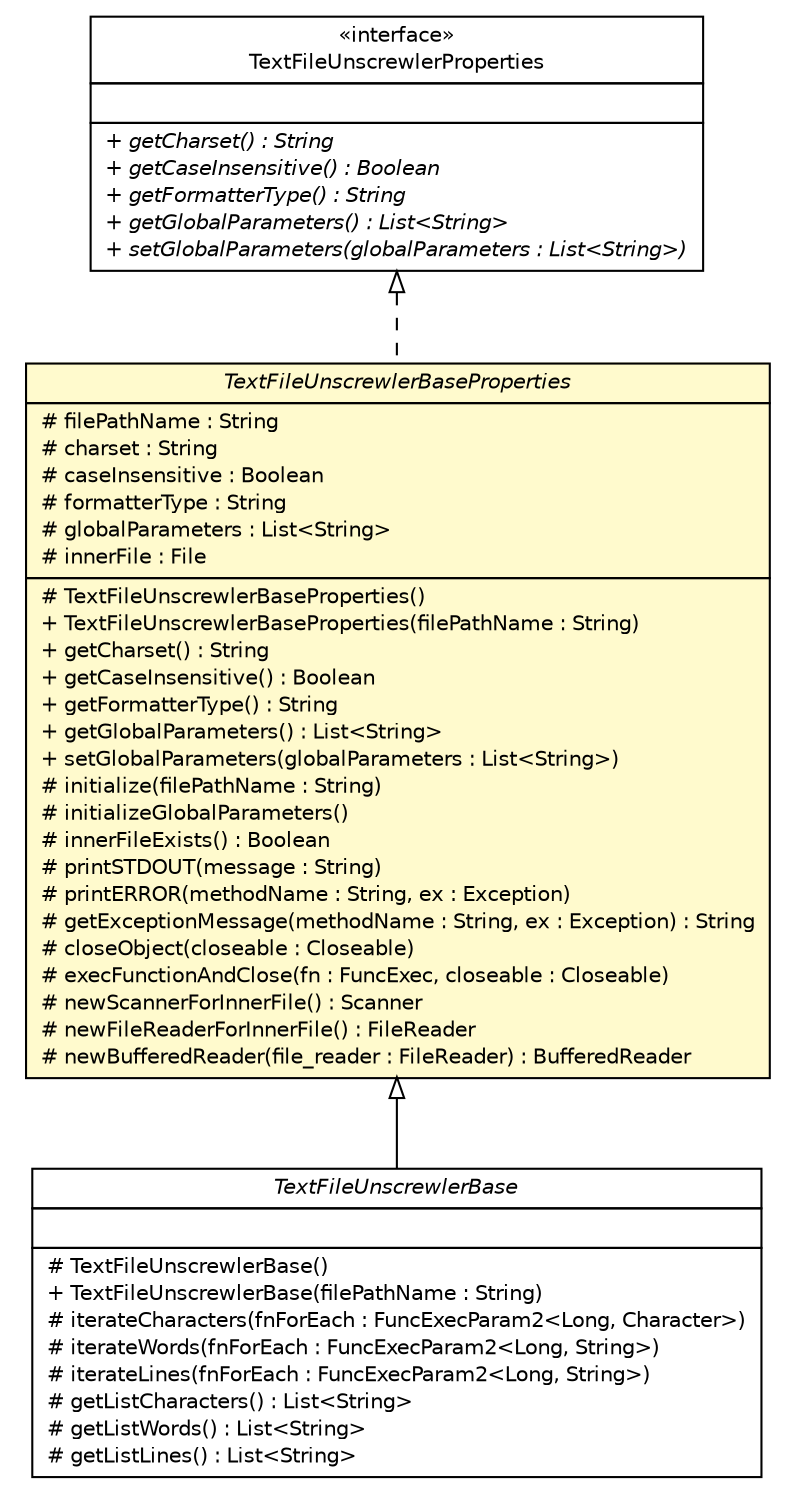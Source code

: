 #!/usr/local/bin/dot
#
# Class diagram 
# Generated by UMLGraph version R5_6-24-gf6e263 (http://www.umlgraph.org/)
#

digraph G {
	edge [fontname="Helvetica",fontsize=10,labelfontname="Helvetica",labelfontsize=10];
	node [fontname="Helvetica",fontsize=10,shape=plaintext];
	nodesep=0.25;
	ranksep=0.5;
	// org.apache.clusterbr.proc.contract.TextFileUnscrewlerProperties
	c330 [label=<<table title="org.apache.clusterbr.proc.contract.TextFileUnscrewlerProperties" border="0" cellborder="1" cellspacing="0" cellpadding="2" port="p" href="../contract/TextFileUnscrewlerProperties.html">
		<tr><td><table border="0" cellspacing="0" cellpadding="1">
<tr><td align="center" balign="center"> &#171;interface&#187; </td></tr>
<tr><td align="center" balign="center"> TextFileUnscrewlerProperties </td></tr>
		</table></td></tr>
		<tr><td><table border="0" cellspacing="0" cellpadding="1">
<tr><td align="left" balign="left">  </td></tr>
		</table></td></tr>
		<tr><td><table border="0" cellspacing="0" cellpadding="1">
<tr><td align="left" balign="left"><font face="Helvetica-Oblique" point-size="10.0"> + getCharset() : String </font></td></tr>
<tr><td align="left" balign="left"><font face="Helvetica-Oblique" point-size="10.0"> + getCaseInsensitive() : Boolean </font></td></tr>
<tr><td align="left" balign="left"><font face="Helvetica-Oblique" point-size="10.0"> + getFormatterType() : String </font></td></tr>
<tr><td align="left" balign="left"><font face="Helvetica-Oblique" point-size="10.0"> + getGlobalParameters() : List&lt;String&gt; </font></td></tr>
<tr><td align="left" balign="left"><font face="Helvetica-Oblique" point-size="10.0"> + setGlobalParameters(globalParameters : List&lt;String&gt;) </font></td></tr>
		</table></td></tr>
		</table>>, URL="../contract/TextFileUnscrewlerProperties.html", fontname="Helvetica", fontcolor="black", fontsize=10.0];
	// org.apache.clusterbr.proc.impbase.TextFileUnscrewlerBaseProperties
	c338 [label=<<table title="org.apache.clusterbr.proc.impbase.TextFileUnscrewlerBaseProperties" border="0" cellborder="1" cellspacing="0" cellpadding="2" port="p" bgcolor="lemonChiffon" href="./TextFileUnscrewlerBaseProperties.html">
		<tr><td><table border="0" cellspacing="0" cellpadding="1">
<tr><td align="center" balign="center"><font face="Helvetica-Oblique"> TextFileUnscrewlerBaseProperties </font></td></tr>
		</table></td></tr>
		<tr><td><table border="0" cellspacing="0" cellpadding="1">
<tr><td align="left" balign="left"> # filePathName : String </td></tr>
<tr><td align="left" balign="left"> # charset : String </td></tr>
<tr><td align="left" balign="left"> # caseInsensitive : Boolean </td></tr>
<tr><td align="left" balign="left"> # formatterType : String </td></tr>
<tr><td align="left" balign="left"> # globalParameters : List&lt;String&gt; </td></tr>
<tr><td align="left" balign="left"> # innerFile : File </td></tr>
		</table></td></tr>
		<tr><td><table border="0" cellspacing="0" cellpadding="1">
<tr><td align="left" balign="left"> # TextFileUnscrewlerBaseProperties() </td></tr>
<tr><td align="left" balign="left"> + TextFileUnscrewlerBaseProperties(filePathName : String) </td></tr>
<tr><td align="left" balign="left"> + getCharset() : String </td></tr>
<tr><td align="left" balign="left"> + getCaseInsensitive() : Boolean </td></tr>
<tr><td align="left" balign="left"> + getFormatterType() : String </td></tr>
<tr><td align="left" balign="left"> + getGlobalParameters() : List&lt;String&gt; </td></tr>
<tr><td align="left" balign="left"> + setGlobalParameters(globalParameters : List&lt;String&gt;) </td></tr>
<tr><td align="left" balign="left"> # initialize(filePathName : String) </td></tr>
<tr><td align="left" balign="left"> # initializeGlobalParameters() </td></tr>
<tr><td align="left" balign="left"> # innerFileExists() : Boolean </td></tr>
<tr><td align="left" balign="left"> # printSTDOUT(message : String) </td></tr>
<tr><td align="left" balign="left"> # printERROR(methodName : String, ex : Exception) </td></tr>
<tr><td align="left" balign="left"> # getExceptionMessage(methodName : String, ex : Exception) : String </td></tr>
<tr><td align="left" balign="left"> # closeObject(closeable : Closeable) </td></tr>
<tr><td align="left" balign="left"> # execFunctionAndClose(fn : FuncExec, closeable : Closeable) </td></tr>
<tr><td align="left" balign="left"> # newScannerForInnerFile() : Scanner </td></tr>
<tr><td align="left" balign="left"> # newFileReaderForInnerFile() : FileReader </td></tr>
<tr><td align="left" balign="left"> # newBufferedReader(file_reader : FileReader) : BufferedReader </td></tr>
		</table></td></tr>
		</table>>, URL="./TextFileUnscrewlerBaseProperties.html", fontname="Helvetica", fontcolor="black", fontsize=10.0];
	// org.apache.clusterbr.proc.impbase.TextFileUnscrewlerBase
	c339 [label=<<table title="org.apache.clusterbr.proc.impbase.TextFileUnscrewlerBase" border="0" cellborder="1" cellspacing="0" cellpadding="2" port="p" href="./TextFileUnscrewlerBase.html">
		<tr><td><table border="0" cellspacing="0" cellpadding="1">
<tr><td align="center" balign="center"><font face="Helvetica-Oblique"> TextFileUnscrewlerBase </font></td></tr>
		</table></td></tr>
		<tr><td><table border="0" cellspacing="0" cellpadding="1">
<tr><td align="left" balign="left">  </td></tr>
		</table></td></tr>
		<tr><td><table border="0" cellspacing="0" cellpadding="1">
<tr><td align="left" balign="left"> # TextFileUnscrewlerBase() </td></tr>
<tr><td align="left" balign="left"> + TextFileUnscrewlerBase(filePathName : String) </td></tr>
<tr><td align="left" balign="left"> # iterateCharacters(fnForEach : FuncExecParam2&lt;Long, Character&gt;) </td></tr>
<tr><td align="left" balign="left"> # iterateWords(fnForEach : FuncExecParam2&lt;Long, String&gt;) </td></tr>
<tr><td align="left" balign="left"> # iterateLines(fnForEach : FuncExecParam2&lt;Long, String&gt;) </td></tr>
<tr><td align="left" balign="left"> # getListCharacters() : List&lt;String&gt; </td></tr>
<tr><td align="left" balign="left"> # getListWords() : List&lt;String&gt; </td></tr>
<tr><td align="left" balign="left"> # getListLines() : List&lt;String&gt; </td></tr>
		</table></td></tr>
		</table>>, URL="./TextFileUnscrewlerBase.html", fontname="Helvetica", fontcolor="black", fontsize=10.0];
	//org.apache.clusterbr.proc.impbase.TextFileUnscrewlerBaseProperties implements org.apache.clusterbr.proc.contract.TextFileUnscrewlerProperties
	c330:p -> c338:p [dir=back,arrowtail=empty,style=dashed];
	//org.apache.clusterbr.proc.impbase.TextFileUnscrewlerBase extends org.apache.clusterbr.proc.impbase.TextFileUnscrewlerBaseProperties
	c338:p -> c339:p [dir=back,arrowtail=empty];
}

